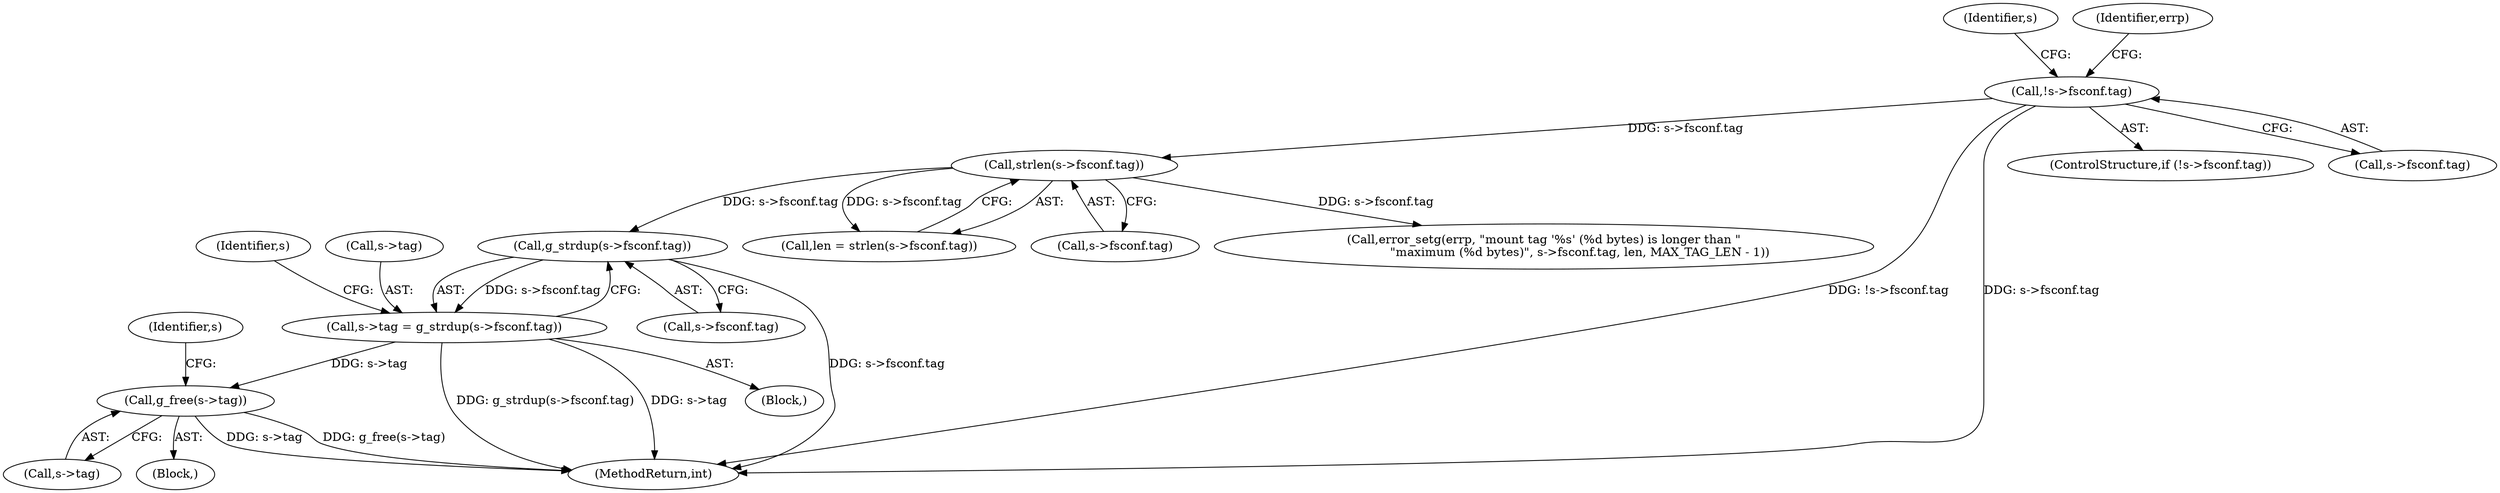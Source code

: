 digraph "0_qemu_4774718e5c194026ba5ee7a28d9be49be3080e42@API" {
"1000284" [label="(Call,g_strdup(s->fsconf.tag))"];
"1000254" [label="(Call,strlen(s->fsconf.tag))"];
"1000208" [label="(Call,!s->fsconf.tag)"];
"1000280" [label="(Call,s->tag = g_strdup(s->fsconf.tag))"];
"1000400" [label="(Call,g_free(s->tag))"];
"1000285" [label="(Call,s->fsconf.tag)"];
"1000399" [label="(Block,)"];
"1000284" [label="(Call,g_strdup(s->fsconf.tag))"];
"1000280" [label="(Call,s->tag = g_strdup(s->fsconf.tag))"];
"1000207" [label="(ControlStructure,if (!s->fsconf.tag))"];
"1000107" [label="(Block,)"];
"1000209" [label="(Call,s->fsconf.tag)"];
"1000293" [label="(Identifier,s)"];
"1000255" [label="(Call,s->fsconf.tag)"];
"1000415" [label="(MethodReturn,int)"];
"1000407" [label="(Identifier,s)"];
"1000208" [label="(Call,!s->fsconf.tag)"];
"1000267" [label="(Call,error_setg(errp, \"mount tag '%s' (%d bytes) is longer than \"\n                   \"maximum (%d bytes)\", s->fsconf.tag, len, MAX_TAG_LEN - 1))"];
"1000227" [label="(Identifier,s)"];
"1000281" [label="(Call,s->tag)"];
"1000401" [label="(Call,s->tag)"];
"1000216" [label="(Identifier,errp)"];
"1000400" [label="(Call,g_free(s->tag))"];
"1000252" [label="(Call,len = strlen(s->fsconf.tag))"];
"1000254" [label="(Call,strlen(s->fsconf.tag))"];
"1000284" -> "1000280"  [label="AST: "];
"1000284" -> "1000285"  [label="CFG: "];
"1000285" -> "1000284"  [label="AST: "];
"1000280" -> "1000284"  [label="CFG: "];
"1000284" -> "1000415"  [label="DDG: s->fsconf.tag"];
"1000284" -> "1000280"  [label="DDG: s->fsconf.tag"];
"1000254" -> "1000284"  [label="DDG: s->fsconf.tag"];
"1000254" -> "1000252"  [label="AST: "];
"1000254" -> "1000255"  [label="CFG: "];
"1000255" -> "1000254"  [label="AST: "];
"1000252" -> "1000254"  [label="CFG: "];
"1000254" -> "1000252"  [label="DDG: s->fsconf.tag"];
"1000208" -> "1000254"  [label="DDG: s->fsconf.tag"];
"1000254" -> "1000267"  [label="DDG: s->fsconf.tag"];
"1000208" -> "1000207"  [label="AST: "];
"1000208" -> "1000209"  [label="CFG: "];
"1000209" -> "1000208"  [label="AST: "];
"1000216" -> "1000208"  [label="CFG: "];
"1000227" -> "1000208"  [label="CFG: "];
"1000208" -> "1000415"  [label="DDG: s->fsconf.tag"];
"1000208" -> "1000415"  [label="DDG: !s->fsconf.tag"];
"1000280" -> "1000107"  [label="AST: "];
"1000281" -> "1000280"  [label="AST: "];
"1000293" -> "1000280"  [label="CFG: "];
"1000280" -> "1000415"  [label="DDG: g_strdup(s->fsconf.tag)"];
"1000280" -> "1000415"  [label="DDG: s->tag"];
"1000280" -> "1000400"  [label="DDG: s->tag"];
"1000400" -> "1000399"  [label="AST: "];
"1000400" -> "1000401"  [label="CFG: "];
"1000401" -> "1000400"  [label="AST: "];
"1000407" -> "1000400"  [label="CFG: "];
"1000400" -> "1000415"  [label="DDG: s->tag"];
"1000400" -> "1000415"  [label="DDG: g_free(s->tag)"];
}
